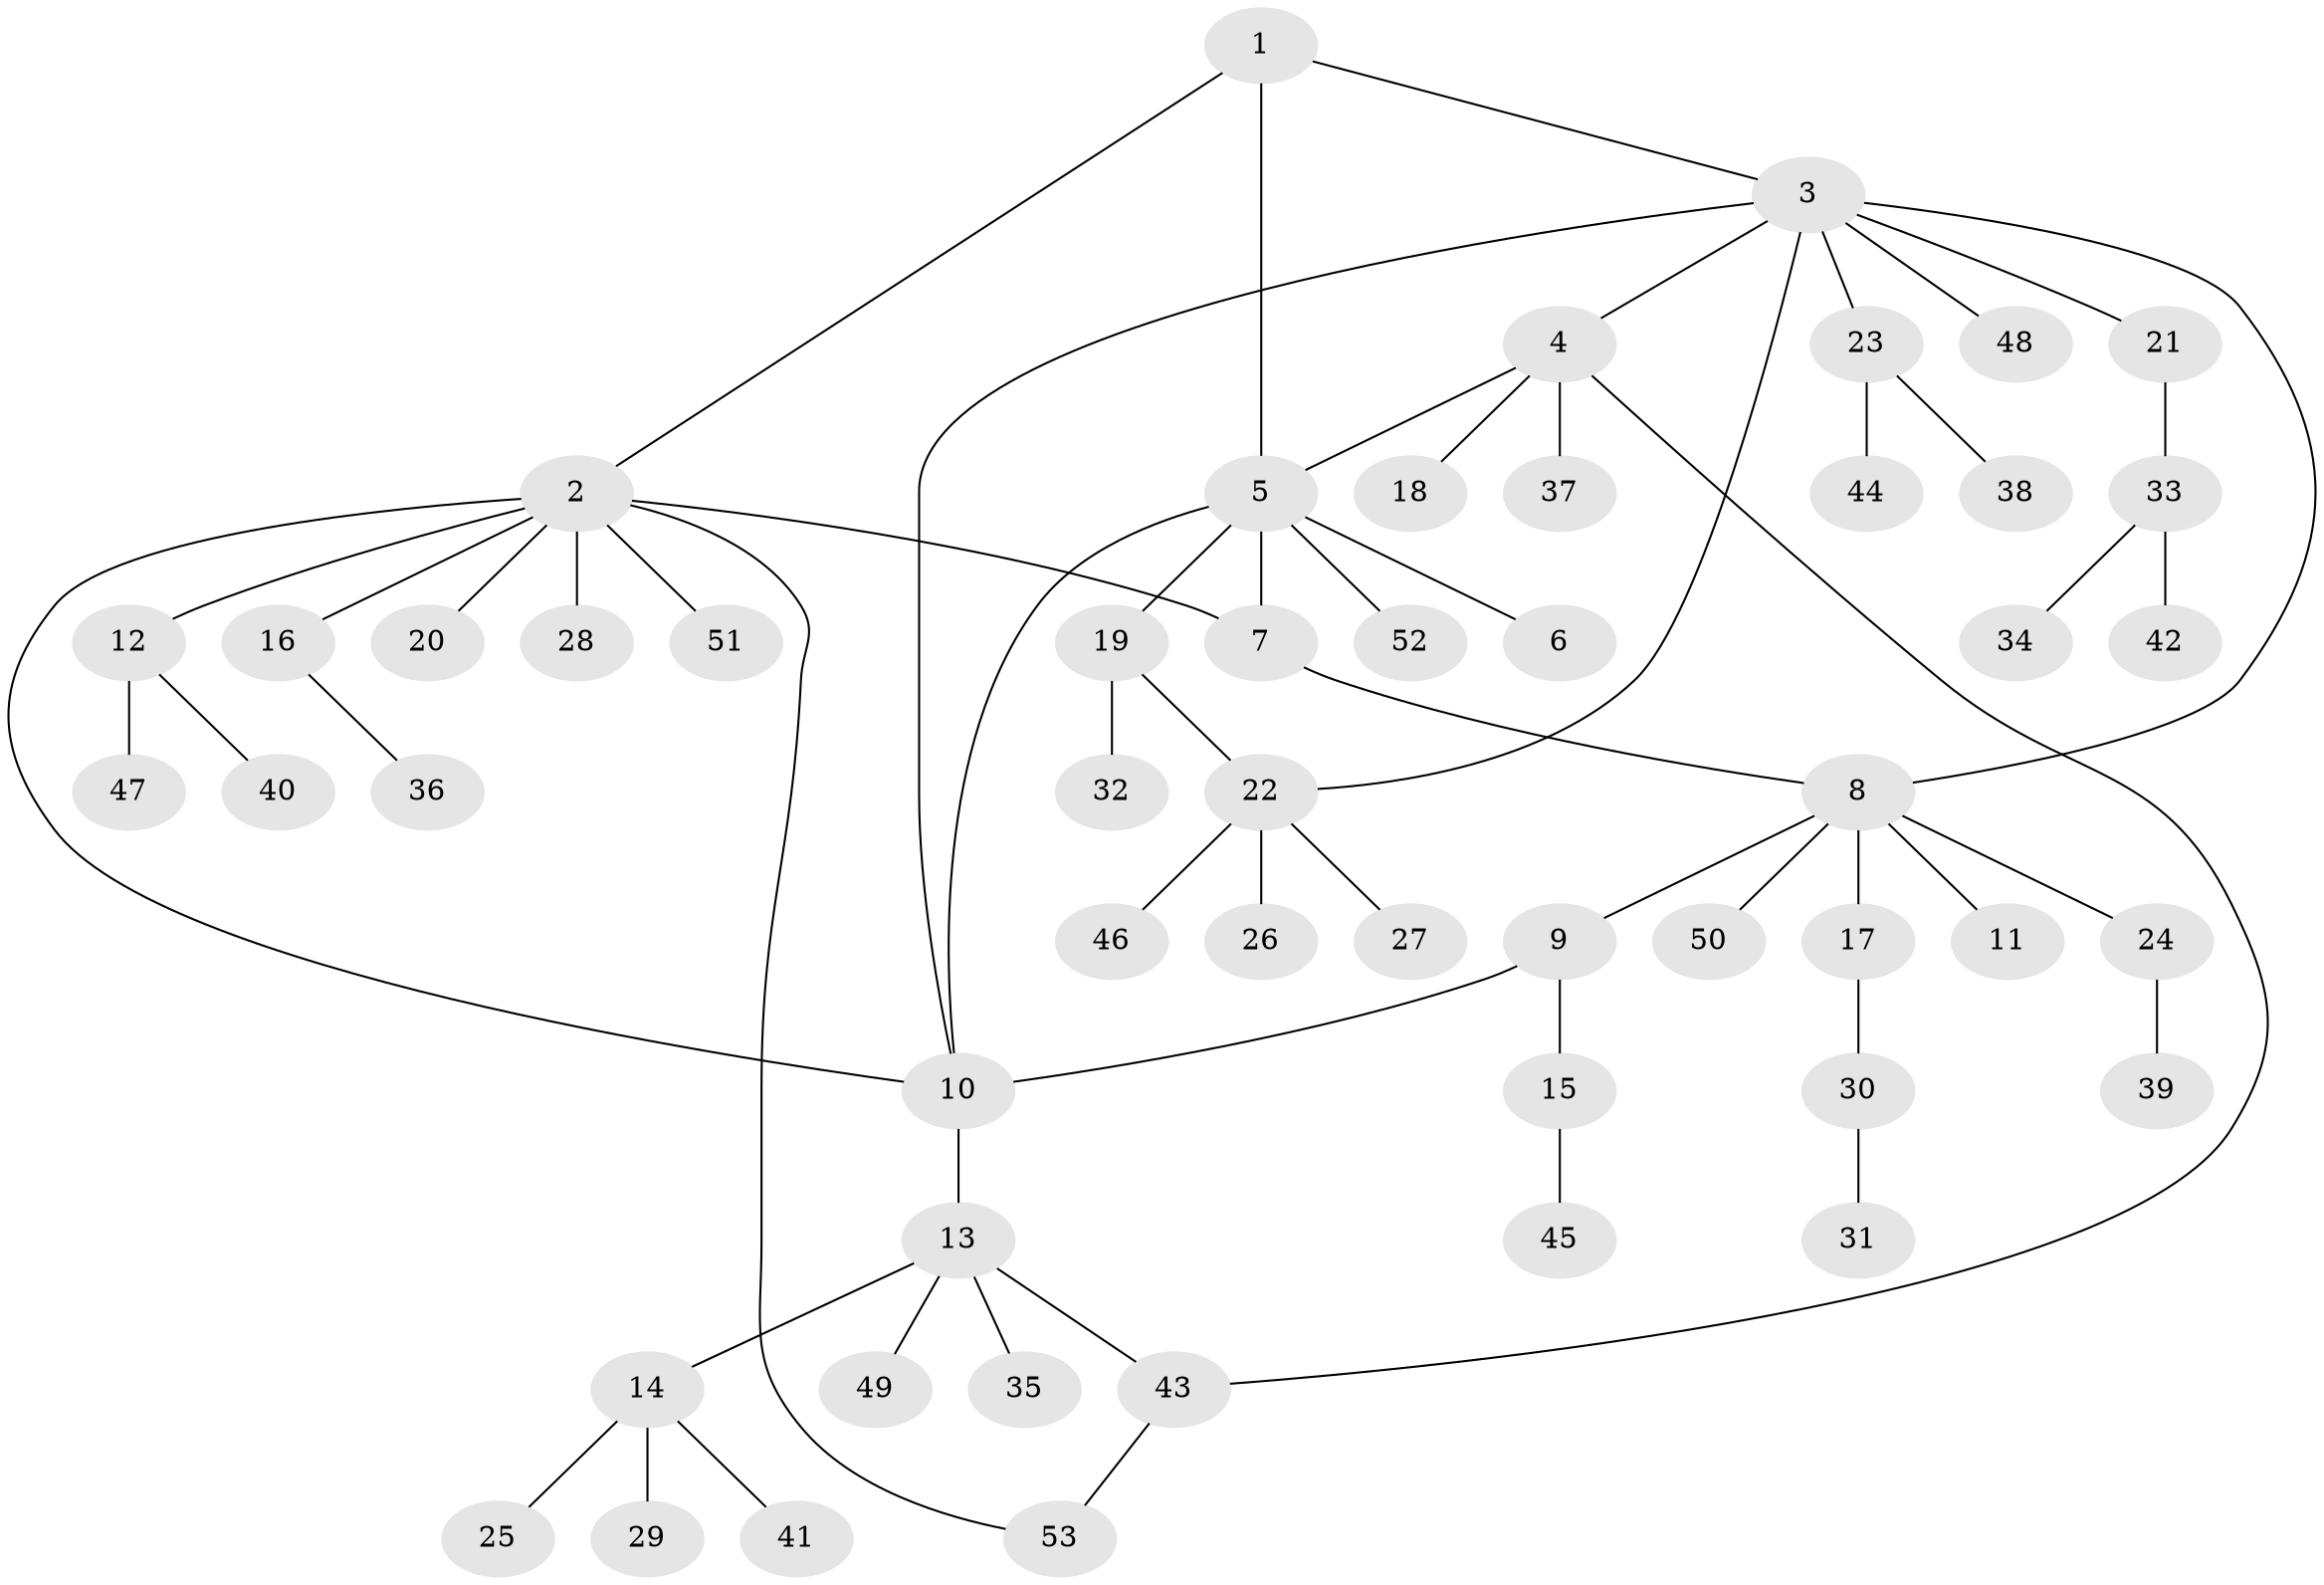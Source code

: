 // Generated by graph-tools (version 1.1) at 2025/50/03/09/25 03:50:43]
// undirected, 53 vertices, 61 edges
graph export_dot {
graph [start="1"]
  node [color=gray90,style=filled];
  1;
  2;
  3;
  4;
  5;
  6;
  7;
  8;
  9;
  10;
  11;
  12;
  13;
  14;
  15;
  16;
  17;
  18;
  19;
  20;
  21;
  22;
  23;
  24;
  25;
  26;
  27;
  28;
  29;
  30;
  31;
  32;
  33;
  34;
  35;
  36;
  37;
  38;
  39;
  40;
  41;
  42;
  43;
  44;
  45;
  46;
  47;
  48;
  49;
  50;
  51;
  52;
  53;
  1 -- 2;
  1 -- 3;
  1 -- 5;
  2 -- 7;
  2 -- 10;
  2 -- 12;
  2 -- 16;
  2 -- 20;
  2 -- 28;
  2 -- 51;
  2 -- 53;
  3 -- 4;
  3 -- 8;
  3 -- 10;
  3 -- 21;
  3 -- 22;
  3 -- 23;
  3 -- 48;
  4 -- 5;
  4 -- 18;
  4 -- 37;
  4 -- 43;
  5 -- 6;
  5 -- 7;
  5 -- 10;
  5 -- 19;
  5 -- 52;
  7 -- 8;
  8 -- 9;
  8 -- 11;
  8 -- 17;
  8 -- 24;
  8 -- 50;
  9 -- 10;
  9 -- 15;
  10 -- 13;
  12 -- 40;
  12 -- 47;
  13 -- 14;
  13 -- 35;
  13 -- 43;
  13 -- 49;
  14 -- 25;
  14 -- 29;
  14 -- 41;
  15 -- 45;
  16 -- 36;
  17 -- 30;
  19 -- 22;
  19 -- 32;
  21 -- 33;
  22 -- 26;
  22 -- 27;
  22 -- 46;
  23 -- 38;
  23 -- 44;
  24 -- 39;
  30 -- 31;
  33 -- 34;
  33 -- 42;
  43 -- 53;
}
